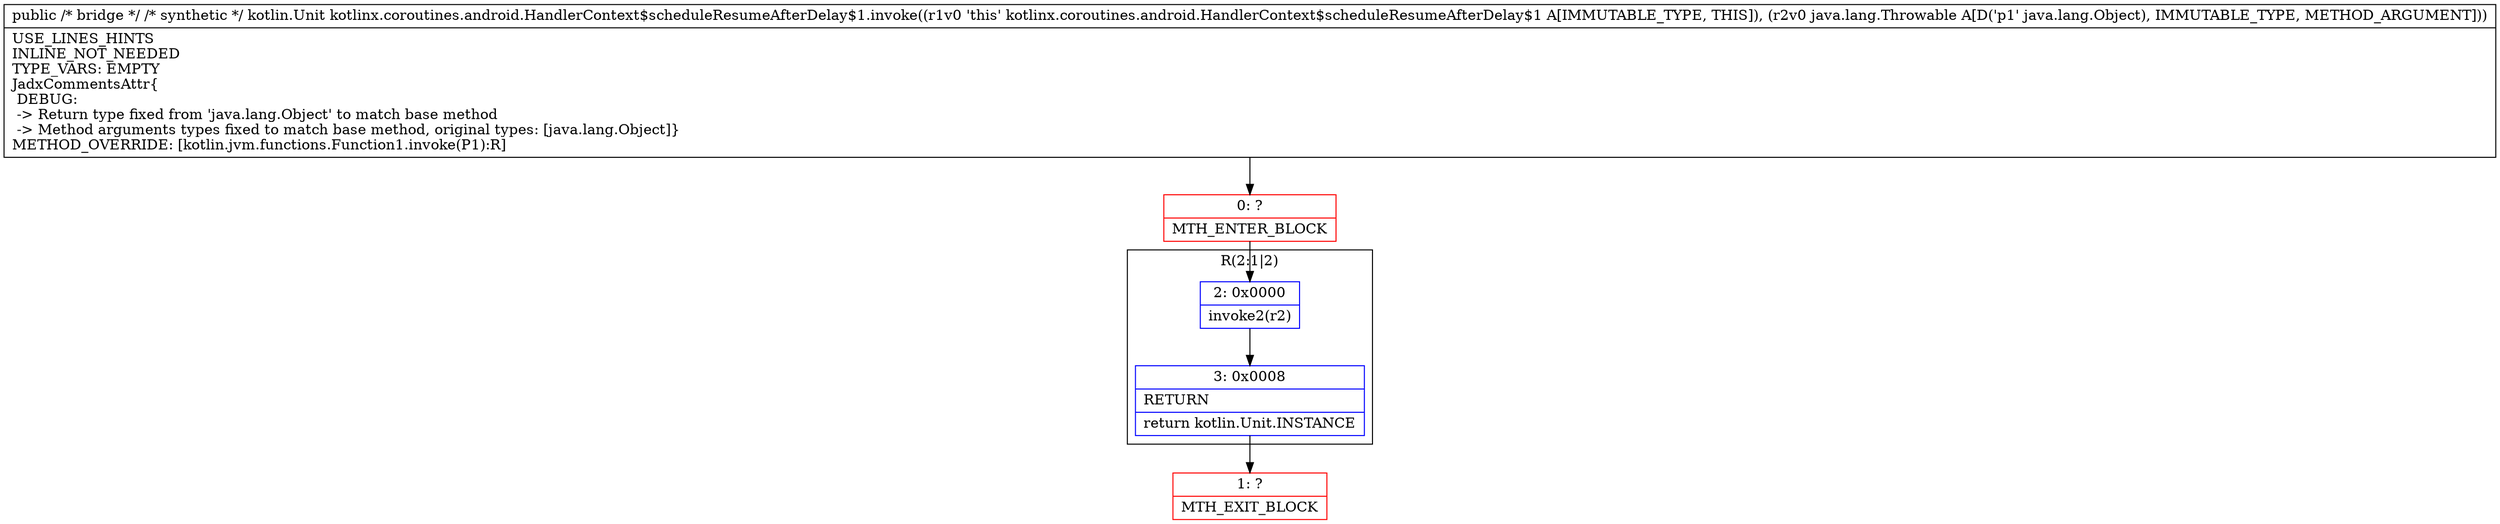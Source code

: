 digraph "CFG forkotlinx.coroutines.android.HandlerContext$scheduleResumeAfterDelay$1.invoke(Ljava\/lang\/Object;)Ljava\/lang\/Object;" {
subgraph cluster_Region_1501350862 {
label = "R(2:1|2)";
node [shape=record,color=blue];
Node_2 [shape=record,label="{2\:\ 0x0000|invoke2(r2)\l}"];
Node_3 [shape=record,label="{3\:\ 0x0008|RETURN\l|return kotlin.Unit.INSTANCE\l}"];
}
Node_0 [shape=record,color=red,label="{0\:\ ?|MTH_ENTER_BLOCK\l}"];
Node_1 [shape=record,color=red,label="{1\:\ ?|MTH_EXIT_BLOCK\l}"];
MethodNode[shape=record,label="{public \/* bridge *\/ \/* synthetic *\/ kotlin.Unit kotlinx.coroutines.android.HandlerContext$scheduleResumeAfterDelay$1.invoke((r1v0 'this' kotlinx.coroutines.android.HandlerContext$scheduleResumeAfterDelay$1 A[IMMUTABLE_TYPE, THIS]), (r2v0 java.lang.Throwable A[D('p1' java.lang.Object), IMMUTABLE_TYPE, METHOD_ARGUMENT]))  | USE_LINES_HINTS\lINLINE_NOT_NEEDED\lTYPE_VARS: EMPTY\lJadxCommentsAttr\{\l DEBUG: \l \-\> Return type fixed from 'java.lang.Object' to match base method\l \-\> Method arguments types fixed to match base method, original types: [java.lang.Object]\}\lMETHOD_OVERRIDE: [kotlin.jvm.functions.Function1.invoke(P1):R]\l}"];
MethodNode -> Node_0;Node_2 -> Node_3;
Node_3 -> Node_1;
Node_0 -> Node_2;
}


